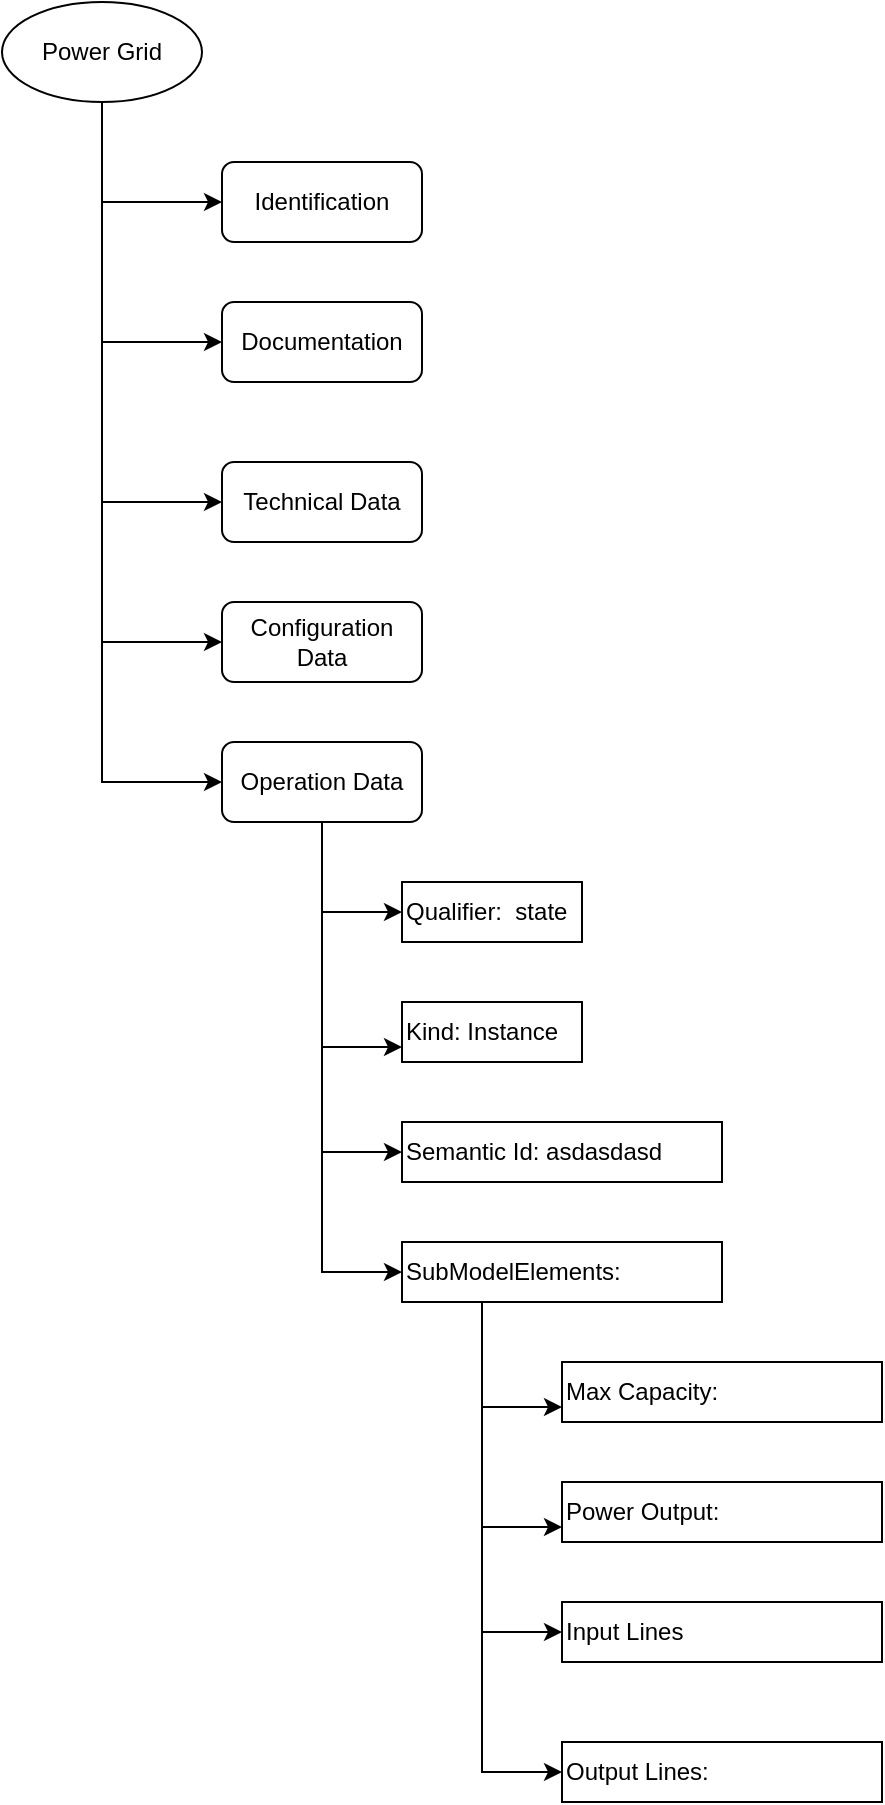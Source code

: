 <mxfile version="13.6.2" type="device"><diagram id="zv80WoO__7kiTTWxMIjm" name="Page-1"><mxGraphModel dx="1422" dy="822" grid="1" gridSize="10" guides="1" tooltips="1" connect="1" arrows="1" fold="1" page="1" pageScale="1" pageWidth="850" pageHeight="1100" math="0" shadow="0"><root><mxCell id="0"/><mxCell id="1" parent="0"/><mxCell id="67pwPuv0dFC2S8IbsT_--9" style="edgeStyle=orthogonalEdgeStyle;rounded=0;orthogonalLoop=1;jettySize=auto;html=1;exitX=0.5;exitY=1;exitDx=0;exitDy=0;entryX=0;entryY=0.5;entryDx=0;entryDy=0;" edge="1" parent="1" source="67pwPuv0dFC2S8IbsT_--1" target="67pwPuv0dFC2S8IbsT_--2"><mxGeometry relative="1" as="geometry"/></mxCell><mxCell id="67pwPuv0dFC2S8IbsT_--10" style="edgeStyle=orthogonalEdgeStyle;rounded=0;orthogonalLoop=1;jettySize=auto;html=1;exitX=0.5;exitY=1;exitDx=0;exitDy=0;entryX=0;entryY=0.5;entryDx=0;entryDy=0;" edge="1" parent="1" source="67pwPuv0dFC2S8IbsT_--1" target="67pwPuv0dFC2S8IbsT_--3"><mxGeometry relative="1" as="geometry"/></mxCell><mxCell id="67pwPuv0dFC2S8IbsT_--11" style="edgeStyle=orthogonalEdgeStyle;rounded=0;orthogonalLoop=1;jettySize=auto;html=1;exitX=0.5;exitY=1;exitDx=0;exitDy=0;entryX=0;entryY=0.5;entryDx=0;entryDy=0;" edge="1" parent="1" source="67pwPuv0dFC2S8IbsT_--1" target="67pwPuv0dFC2S8IbsT_--4"><mxGeometry relative="1" as="geometry"/></mxCell><mxCell id="67pwPuv0dFC2S8IbsT_--12" style="edgeStyle=orthogonalEdgeStyle;rounded=0;orthogonalLoop=1;jettySize=auto;html=1;exitX=0.5;exitY=1;exitDx=0;exitDy=0;entryX=0;entryY=0.5;entryDx=0;entryDy=0;" edge="1" parent="1" source="67pwPuv0dFC2S8IbsT_--1" target="67pwPuv0dFC2S8IbsT_--7"><mxGeometry relative="1" as="geometry"/></mxCell><mxCell id="67pwPuv0dFC2S8IbsT_--13" style="edgeStyle=orthogonalEdgeStyle;rounded=0;orthogonalLoop=1;jettySize=auto;html=1;exitX=0.5;exitY=1;exitDx=0;exitDy=0;entryX=0;entryY=0.5;entryDx=0;entryDy=0;" edge="1" parent="1" source="67pwPuv0dFC2S8IbsT_--1" target="67pwPuv0dFC2S8IbsT_--5"><mxGeometry relative="1" as="geometry"/></mxCell><mxCell id="67pwPuv0dFC2S8IbsT_--1" value="Power Grid" style="ellipse;whiteSpace=wrap;html=1;" vertex="1" parent="1"><mxGeometry x="120" y="80" width="100" height="50" as="geometry"/></mxCell><mxCell id="67pwPuv0dFC2S8IbsT_--2" value="Identification" style="rounded=1;whiteSpace=wrap;html=1;" vertex="1" parent="1"><mxGeometry x="230" y="160" width="100" height="40" as="geometry"/></mxCell><mxCell id="67pwPuv0dFC2S8IbsT_--3" value="Documentation" style="rounded=1;whiteSpace=wrap;html=1;" vertex="1" parent="1"><mxGeometry x="230" y="230" width="100" height="40" as="geometry"/></mxCell><mxCell id="67pwPuv0dFC2S8IbsT_--4" value="Technical Data" style="rounded=1;whiteSpace=wrap;html=1;" vertex="1" parent="1"><mxGeometry x="230" y="310" width="100" height="40" as="geometry"/></mxCell><mxCell id="67pwPuv0dFC2S8IbsT_--16" style="edgeStyle=orthogonalEdgeStyle;rounded=0;orthogonalLoop=1;jettySize=auto;html=1;entryX=0;entryY=0.5;entryDx=0;entryDy=0;" edge="1" parent="1" source="67pwPuv0dFC2S8IbsT_--5" target="67pwPuv0dFC2S8IbsT_--15"><mxGeometry relative="1" as="geometry"/></mxCell><mxCell id="67pwPuv0dFC2S8IbsT_--20" style="edgeStyle=orthogonalEdgeStyle;rounded=0;orthogonalLoop=1;jettySize=auto;html=1;exitX=0.5;exitY=1;exitDx=0;exitDy=0;entryX=0;entryY=0.75;entryDx=0;entryDy=0;" edge="1" parent="1" source="67pwPuv0dFC2S8IbsT_--5" target="67pwPuv0dFC2S8IbsT_--17"><mxGeometry relative="1" as="geometry"/></mxCell><mxCell id="67pwPuv0dFC2S8IbsT_--21" style="edgeStyle=orthogonalEdgeStyle;rounded=0;orthogonalLoop=1;jettySize=auto;html=1;exitX=0.5;exitY=1;exitDx=0;exitDy=0;entryX=0;entryY=0.5;entryDx=0;entryDy=0;" edge="1" parent="1" source="67pwPuv0dFC2S8IbsT_--5" target="67pwPuv0dFC2S8IbsT_--18"><mxGeometry relative="1" as="geometry"/></mxCell><mxCell id="67pwPuv0dFC2S8IbsT_--22" style="edgeStyle=orthogonalEdgeStyle;rounded=0;orthogonalLoop=1;jettySize=auto;html=1;exitX=0.5;exitY=1;exitDx=0;exitDy=0;entryX=0;entryY=0.5;entryDx=0;entryDy=0;" edge="1" parent="1" source="67pwPuv0dFC2S8IbsT_--5" target="67pwPuv0dFC2S8IbsT_--19"><mxGeometry relative="1" as="geometry"/></mxCell><mxCell id="67pwPuv0dFC2S8IbsT_--5" value="Operation Data" style="rounded=1;whiteSpace=wrap;html=1;" vertex="1" parent="1"><mxGeometry x="230" y="450" width="100" height="40" as="geometry"/></mxCell><mxCell id="67pwPuv0dFC2S8IbsT_--7" value="Configuration Data" style="rounded=1;whiteSpace=wrap;html=1;" vertex="1" parent="1"><mxGeometry x="230" y="380" width="100" height="40" as="geometry"/></mxCell><mxCell id="67pwPuv0dFC2S8IbsT_--15" value="Qualifier:&amp;nbsp; state" style="rounded=0;whiteSpace=wrap;html=1;align=left;" vertex="1" parent="1"><mxGeometry x="320" y="520" width="90" height="30" as="geometry"/></mxCell><mxCell id="67pwPuv0dFC2S8IbsT_--17" value="Kind: Instance" style="rounded=0;whiteSpace=wrap;html=1;align=left;" vertex="1" parent="1"><mxGeometry x="320" y="580" width="90" height="30" as="geometry"/></mxCell><mxCell id="67pwPuv0dFC2S8IbsT_--18" value="Semantic Id: asdasdasd" style="rounded=0;whiteSpace=wrap;html=1;align=left;" vertex="1" parent="1"><mxGeometry x="320" y="640" width="160" height="30" as="geometry"/></mxCell><mxCell id="67pwPuv0dFC2S8IbsT_--26" style="edgeStyle=orthogonalEdgeStyle;rounded=0;orthogonalLoop=1;jettySize=auto;html=1;exitX=0.25;exitY=1;exitDx=0;exitDy=0;entryX=0;entryY=0.75;entryDx=0;entryDy=0;" edge="1" parent="1" source="67pwPuv0dFC2S8IbsT_--19" target="67pwPuv0dFC2S8IbsT_--23"><mxGeometry relative="1" as="geometry"/></mxCell><mxCell id="67pwPuv0dFC2S8IbsT_--27" style="edgeStyle=orthogonalEdgeStyle;rounded=0;orthogonalLoop=1;jettySize=auto;html=1;exitX=0.25;exitY=1;exitDx=0;exitDy=0;entryX=0;entryY=0.75;entryDx=0;entryDy=0;" edge="1" parent="1" source="67pwPuv0dFC2S8IbsT_--19" target="67pwPuv0dFC2S8IbsT_--24"><mxGeometry relative="1" as="geometry"/></mxCell><mxCell id="67pwPuv0dFC2S8IbsT_--34" style="edgeStyle=orthogonalEdgeStyle;rounded=0;orthogonalLoop=1;jettySize=auto;html=1;exitX=0.25;exitY=1;exitDx=0;exitDy=0;entryX=0;entryY=0.5;entryDx=0;entryDy=0;" edge="1" parent="1" source="67pwPuv0dFC2S8IbsT_--19" target="67pwPuv0dFC2S8IbsT_--33"><mxGeometry relative="1" as="geometry"/></mxCell><mxCell id="67pwPuv0dFC2S8IbsT_--36" style="edgeStyle=orthogonalEdgeStyle;rounded=0;orthogonalLoop=1;jettySize=auto;html=1;exitX=0.25;exitY=1;exitDx=0;exitDy=0;entryX=0;entryY=0.5;entryDx=0;entryDy=0;" edge="1" parent="1" source="67pwPuv0dFC2S8IbsT_--19" target="67pwPuv0dFC2S8IbsT_--35"><mxGeometry relative="1" as="geometry"/></mxCell><mxCell id="67pwPuv0dFC2S8IbsT_--19" value="SubModelElements:" style="rounded=0;whiteSpace=wrap;html=1;align=left;" vertex="1" parent="1"><mxGeometry x="320" y="700" width="160" height="30" as="geometry"/></mxCell><mxCell id="67pwPuv0dFC2S8IbsT_--23" value="Max Capacity:" style="rounded=0;whiteSpace=wrap;html=1;align=left;" vertex="1" parent="1"><mxGeometry x="400" y="760" width="160" height="30" as="geometry"/></mxCell><mxCell id="67pwPuv0dFC2S8IbsT_--24" value="Power Output:" style="rounded=0;whiteSpace=wrap;html=1;align=left;" vertex="1" parent="1"><mxGeometry x="400" y="820" width="160" height="30" as="geometry"/></mxCell><mxCell id="67pwPuv0dFC2S8IbsT_--33" value="Input Lines" style="rounded=0;whiteSpace=wrap;html=1;align=left;" vertex="1" parent="1"><mxGeometry x="400" y="880" width="160" height="30" as="geometry"/></mxCell><mxCell id="67pwPuv0dFC2S8IbsT_--35" value="Output Lines:" style="rounded=0;whiteSpace=wrap;html=1;align=left;" vertex="1" parent="1"><mxGeometry x="400" y="950" width="160" height="30" as="geometry"/></mxCell></root></mxGraphModel></diagram></mxfile>
